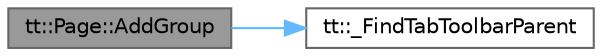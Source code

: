 digraph "tt::Page::AddGroup"
{
 // LATEX_PDF_SIZE
  bgcolor="transparent";
  edge [fontname=Helvetica,fontsize=10,labelfontname=Helvetica,labelfontsize=10];
  node [fontname=Helvetica,fontsize=10,shape=box,height=0.2,width=0.4];
  rankdir="LR";
  Node1 [id="Node000001",label="tt::Page::AddGroup",height=0.2,width=0.4,color="gray40", fillcolor="grey60", style="filled", fontcolor="black",tooltip=" "];
  Node1 -> Node2 [id="edge1_Node000001_Node000002",color="steelblue1",style="solid",tooltip=" "];
  Node2 [id="Node000002",label="tt::_FindTabToolbarParent",height=0.2,width=0.4,color="grey40", fillcolor="white", style="filled",URL="$namespacett.html#a8482bbdaf889955a2b9dbbcb06556b06",tooltip=" "];
}
